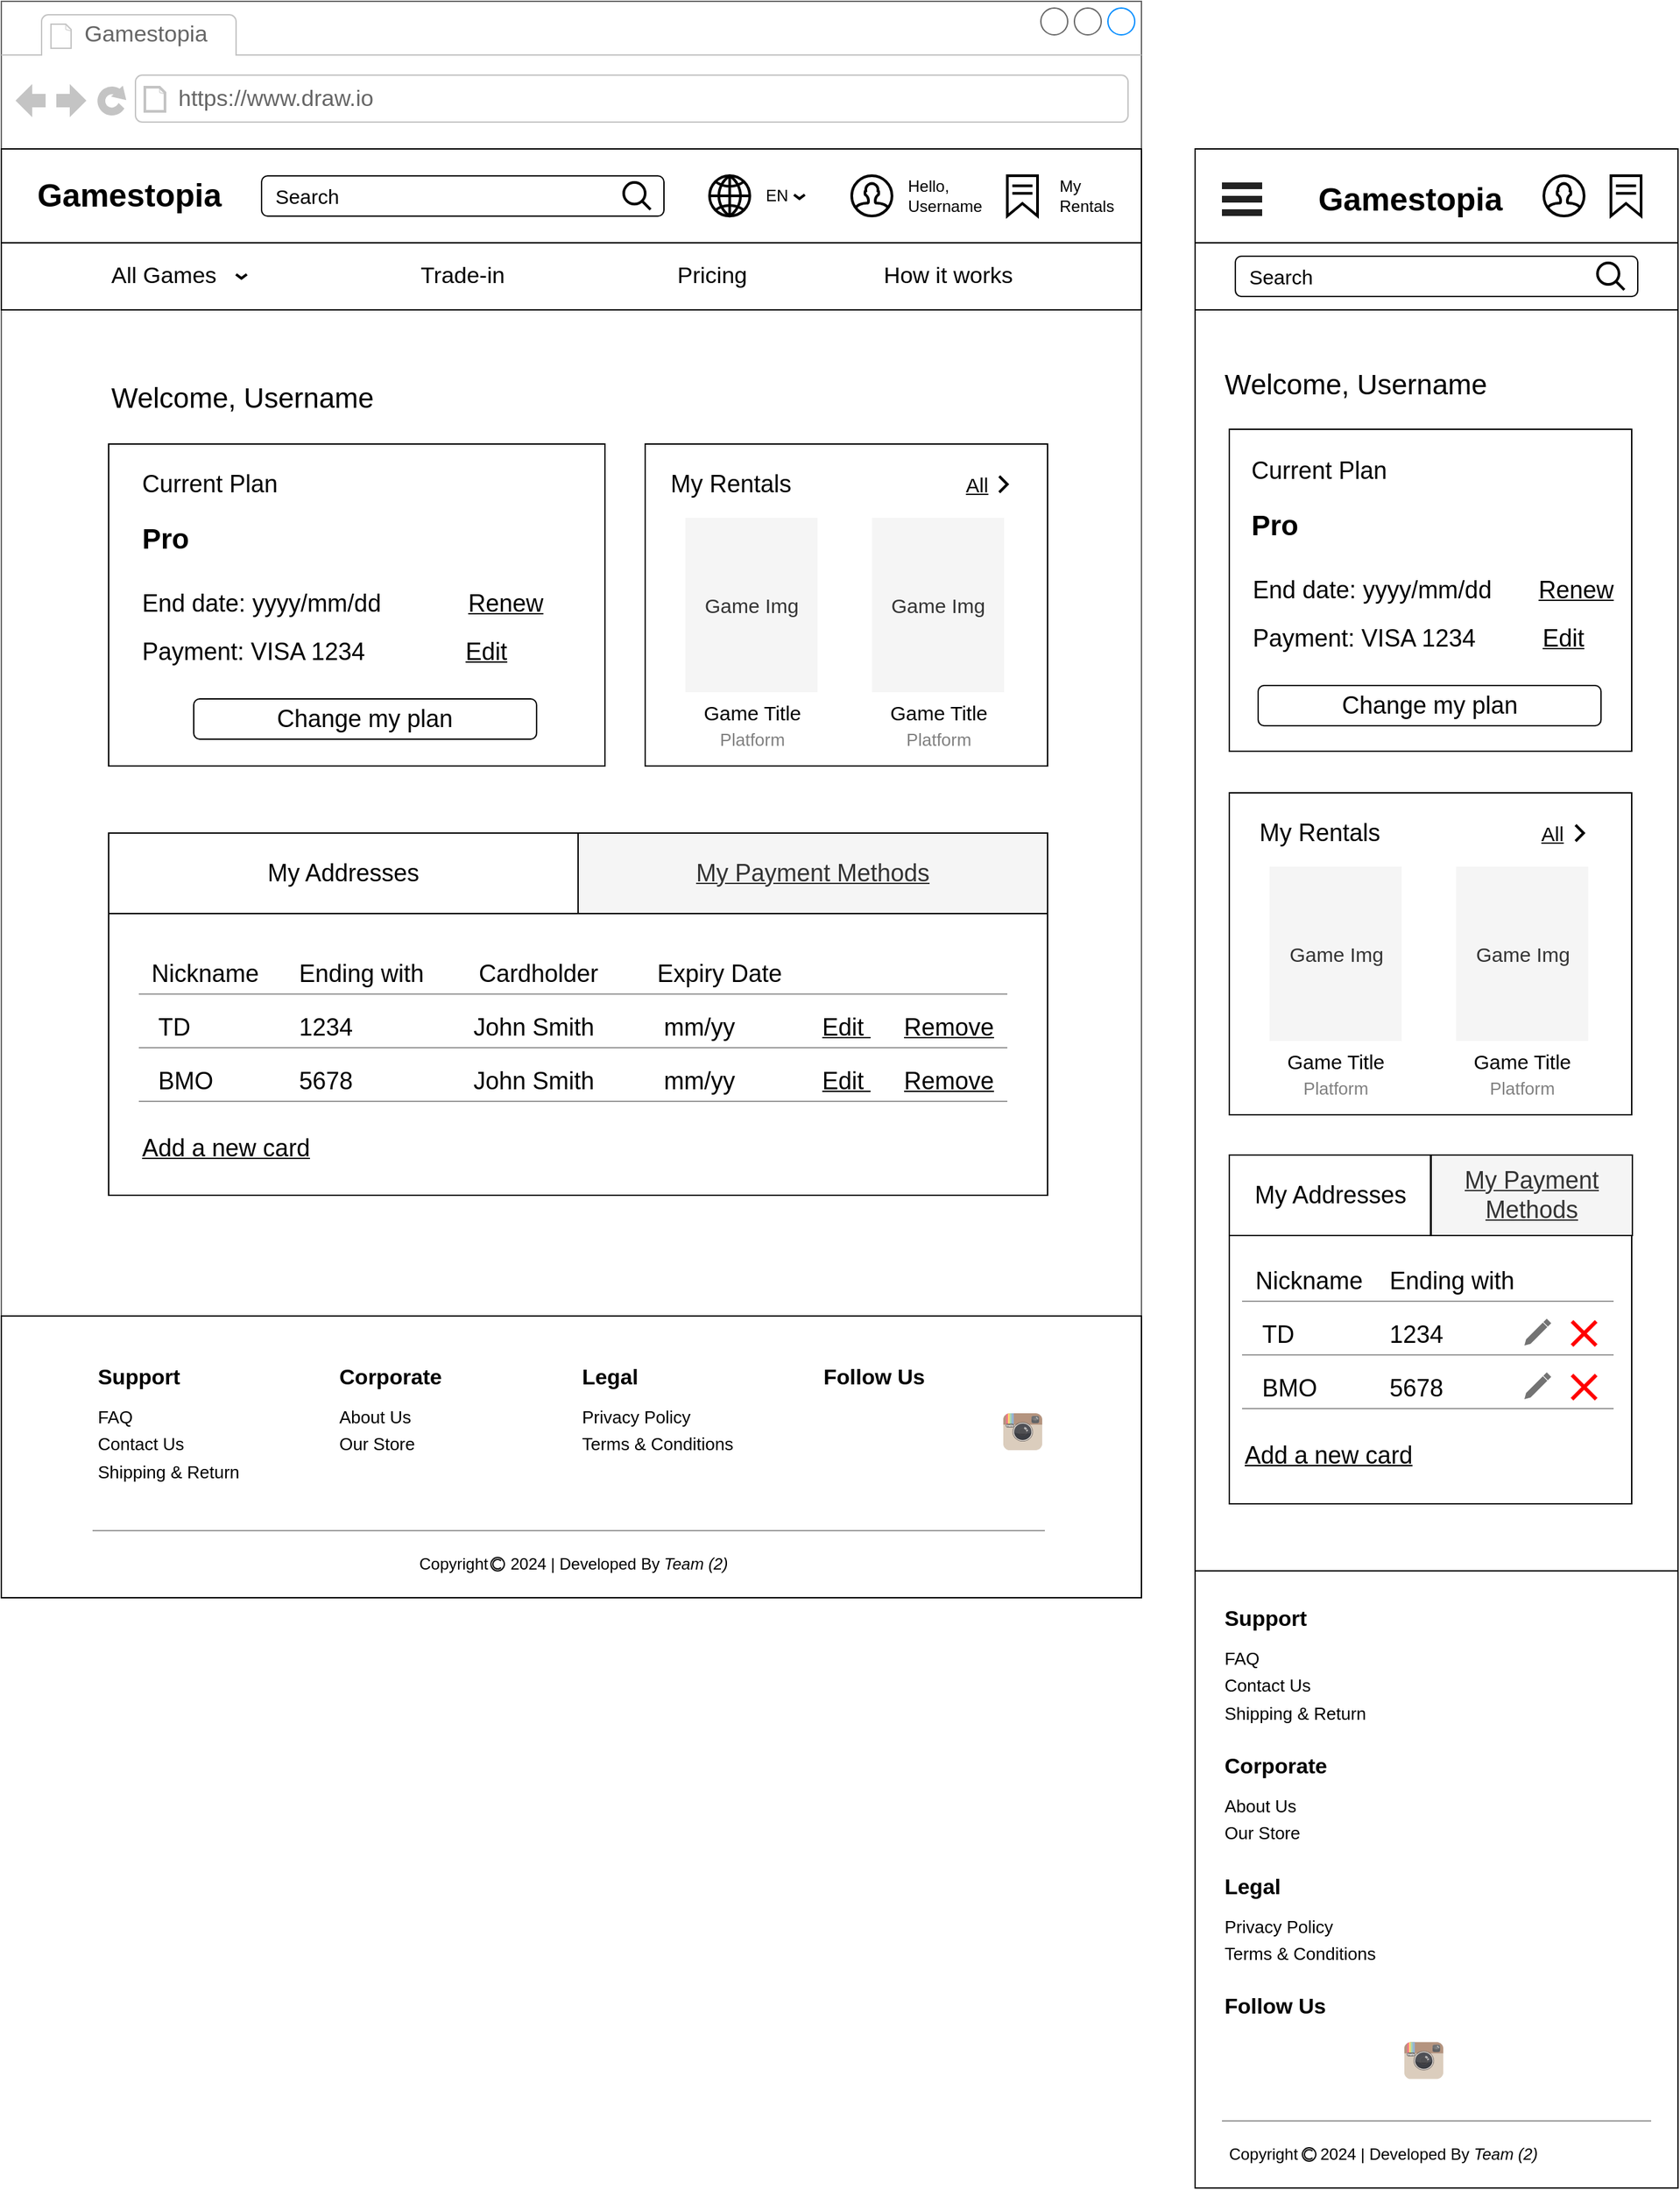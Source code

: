 <mxfile>
    <diagram id="GFclDaCIk4YAcfMqffFD" name="Page-1">
        <mxGraphModel dx="1698" dy="1182" grid="1" gridSize="10" guides="1" tooltips="1" connect="1" arrows="1" fold="1" page="1" pageScale="1" pageWidth="850" pageHeight="1100" math="0" shadow="0">
            <root>
                <mxCell id="0"/>
                <mxCell id="1" parent="0"/>
                <mxCell id="2" value="" style="strokeWidth=1;shadow=0;dashed=0;align=center;html=1;shape=mxgraph.mockup.containers.browserWindow;rSize=0;strokeColor=#666666;strokeColor2=#008cff;strokeColor3=#c4c4c4;mainText=,;recursiveResize=0;" parent="1" vertex="1">
                    <mxGeometry x="210" y="480" width="850" height="1190" as="geometry"/>
                </mxCell>
                <mxCell id="3" value="Gamestopia" style="strokeWidth=1;shadow=0;dashed=0;align=center;html=1;shape=mxgraph.mockup.containers.anchor;fontSize=17;fontColor=#666666;align=left;" parent="2" vertex="1">
                    <mxGeometry x="60" y="12" width="170" height="26" as="geometry"/>
                </mxCell>
                <mxCell id="4" value="https://www.draw.io" style="strokeWidth=1;shadow=0;dashed=0;align=center;html=1;shape=mxgraph.mockup.containers.anchor;rSize=0;fontSize=17;fontColor=#666666;align=left;" parent="2" vertex="1">
                    <mxGeometry x="130" y="60" width="250" height="26" as="geometry"/>
                </mxCell>
                <mxCell id="81" value="" style="group" parent="2" vertex="1" connectable="0">
                    <mxGeometry y="110" width="850" height="70" as="geometry"/>
                </mxCell>
                <mxCell id="14" value="" style="rounded=0;whiteSpace=wrap;html=1;strokeColor=#000000;fillColor=none;" parent="81" vertex="1">
                    <mxGeometry width="850" height="70" as="geometry"/>
                </mxCell>
                <mxCell id="12" value="Gamestopia" style="text;strokeColor=none;fillColor=none;html=1;fontSize=24;fontStyle=1;verticalAlign=middle;align=center;" parent="81" vertex="1">
                    <mxGeometry x="15" y="15" width="160" height="40" as="geometry"/>
                </mxCell>
                <mxCell id="59" value="" style="group" parent="81" vertex="1" connectable="0">
                    <mxGeometry x="634" y="20" width="90" height="30" as="geometry"/>
                </mxCell>
                <mxCell id="19" value="" style="html=1;verticalLabelPosition=bottom;align=center;labelBackgroundColor=#ffffff;verticalAlign=top;strokeWidth=2;strokeColor=#000000;shadow=0;dashed=0;shape=mxgraph.ios7.icons.user;fillColor=none;" parent="59" vertex="1">
                    <mxGeometry width="30" height="30" as="geometry"/>
                </mxCell>
                <mxCell id="20" value="Hello,&lt;br&gt;Username" style="text;html=1;strokeColor=none;fillColor=none;align=left;verticalAlign=middle;whiteSpace=wrap;rounded=0;" parent="59" vertex="1">
                    <mxGeometry x="40" width="50" height="30" as="geometry"/>
                </mxCell>
                <mxCell id="60" value="" style="group" parent="81" vertex="1" connectable="0">
                    <mxGeometry x="528" y="20" width="80" height="30" as="geometry"/>
                </mxCell>
                <mxCell id="46" value="" style="html=1;verticalLabelPosition=bottom;align=center;labelBackgroundColor=#ffffff;verticalAlign=top;strokeWidth=2;strokeColor=#000000;shadow=0;dashed=0;shape=mxgraph.ios7.icons.globe;fontSize=15;fontColor=#000000;fillColor=none;" parent="60" vertex="1">
                    <mxGeometry width="30" height="30" as="geometry"/>
                </mxCell>
                <mxCell id="52" value="EN&amp;nbsp;" style="text;html=1;strokeColor=none;fillColor=none;align=left;verticalAlign=middle;whiteSpace=wrap;rounded=0;container=0;" parent="60" vertex="1">
                    <mxGeometry x="40" width="40" height="30" as="geometry"/>
                </mxCell>
                <mxCell id="54" value="" style="html=1;verticalLabelPosition=bottom;labelBackgroundColor=#ffffff;verticalAlign=top;shadow=0;dashed=0;strokeWidth=2;shape=mxgraph.ios7.misc.down;strokeColor=default;fontSize=15;fontColor=#000000;fillColor=none;container=0;" parent="60" vertex="1">
                    <mxGeometry x="63" y="14.12" width="8" height="3" as="geometry"/>
                </mxCell>
                <mxCell id="79" value="" style="group" parent="81" vertex="1" connectable="0">
                    <mxGeometry x="194" y="20.12" width="300" height="30" as="geometry"/>
                </mxCell>
                <mxCell id="76" value="" style="html=1;verticalLabelPosition=bottom;align=center;labelBackgroundColor=#ffffff;verticalAlign=top;strokeWidth=2;strokeColor=#000000;shadow=0;dashed=0;shape=mxgraph.ios7.icons.looking_glass;fontSize=15;fontColor=#000000;fillColor=none;" parent="79" vertex="1">
                    <mxGeometry x="270" y="4.94" width="20" height="20.12" as="geometry"/>
                </mxCell>
                <mxCell id="77" value="&amp;nbsp; Search" style="rounded=1;whiteSpace=wrap;html=1;strokeColor=#000000;fontSize=15;fontColor=#000000;fillColor=none;align=left;" parent="79" vertex="1">
                    <mxGeometry width="300" height="30" as="geometry"/>
                </mxCell>
                <mxCell id="569" value="" style="group" parent="81" vertex="1" connectable="0">
                    <mxGeometry x="750" y="20" width="87" height="30" as="geometry"/>
                </mxCell>
                <mxCell id="17" value="My Rentals" style="text;html=1;strokeColor=none;fillColor=none;align=left;verticalAlign=middle;whiteSpace=wrap;rounded=0;" parent="569" vertex="1">
                    <mxGeometry x="37" width="50" height="30" as="geometry"/>
                </mxCell>
                <mxCell id="567" value="" style="html=1;verticalLabelPosition=bottom;align=center;labelBackgroundColor=#ffffff;verticalAlign=top;strokeWidth=2;strokeColor=#000000;shadow=0;dashed=0;shape=mxgraph.ios7.icons.bookmark;" parent="569" vertex="1">
                    <mxGeometry width="22.5" height="30" as="geometry"/>
                </mxCell>
                <mxCell id="555" value="" style="group" parent="2" vertex="1" connectable="0">
                    <mxGeometry y="180" width="850" height="50" as="geometry"/>
                </mxCell>
                <mxCell id="36" value="" style="rounded=0;whiteSpace=wrap;html=1;strokeColor=default;fontColor=#000000;fillColor=none;" parent="555" vertex="1">
                    <mxGeometry width="850" height="50" as="geometry"/>
                </mxCell>
                <mxCell id="169" value="Trade-in" style="text;html=1;strokeColor=none;fillColor=none;align=center;verticalAlign=middle;whiteSpace=wrap;rounded=0;fontSize=17;" parent="555" vertex="1">
                    <mxGeometry x="294" y="10" width="100" height="30" as="geometry"/>
                </mxCell>
                <mxCell id="355" value="" style="group" parent="555" vertex="1" connectable="0">
                    <mxGeometry x="80" y="10" width="115" height="30" as="geometry"/>
                </mxCell>
                <mxCell id="165" value="All Games" style="text;html=1;strokeColor=none;fillColor=none;align=left;verticalAlign=middle;whiteSpace=wrap;rounded=0;fontSize=17;" parent="355" vertex="1">
                    <mxGeometry width="115" height="30" as="geometry"/>
                </mxCell>
                <mxCell id="166" value="" style="html=1;verticalLabelPosition=bottom;labelBackgroundColor=#ffffff;verticalAlign=top;shadow=0;dashed=0;strokeWidth=2;shape=mxgraph.ios7.misc.down;strokeColor=default;fontSize=15;fontColor=#000000;fillColor=none;container=0;" parent="355" vertex="1">
                    <mxGeometry x="95" y="13.5" width="8" height="3" as="geometry"/>
                </mxCell>
                <mxCell id="389" value="Pricing" style="text;html=1;strokeColor=none;fillColor=none;align=center;verticalAlign=middle;whiteSpace=wrap;rounded=0;fontSize=17;" parent="555" vertex="1">
                    <mxGeometry x="480" y="10" width="100" height="30" as="geometry"/>
                </mxCell>
                <mxCell id="391" value="How it works" style="text;html=1;strokeColor=none;fillColor=none;align=center;verticalAlign=middle;whiteSpace=wrap;rounded=0;fontSize=17;" parent="555" vertex="1">
                    <mxGeometry x="648.75" y="10" width="114" height="30" as="geometry"/>
                </mxCell>
                <mxCell id="572" value="Welcome, Username" style="text;html=1;strokeColor=none;fillColor=none;align=left;verticalAlign=middle;whiteSpace=wrap;rounded=0;fontSize=21;" vertex="1" parent="2">
                    <mxGeometry x="80" y="280" width="230" height="30" as="geometry"/>
                </mxCell>
                <mxCell id="602" value="" style="rounded=0;whiteSpace=wrap;html=1;fontSize=18;fillColor=none;" vertex="1" parent="2">
                    <mxGeometry x="480" y="330" width="300" height="240" as="geometry"/>
                </mxCell>
                <mxCell id="601" value="" style="rounded=0;whiteSpace=wrap;html=1;fontSize=18;fillColor=none;" vertex="1" parent="2">
                    <mxGeometry x="80" y="330" width="370" height="240" as="geometry"/>
                </mxCell>
                <mxCell id="574" value="Current Plan" style="text;html=1;strokeColor=none;fillColor=none;align=left;verticalAlign=middle;whiteSpace=wrap;rounded=0;fontSize=18;" vertex="1" parent="2">
                    <mxGeometry x="102.5" y="345" width="220" height="30" as="geometry"/>
                </mxCell>
                <mxCell id="575" value="&lt;b&gt;Pro&lt;/b&gt;" style="text;html=1;strokeColor=none;fillColor=none;align=left;verticalAlign=middle;whiteSpace=wrap;rounded=0;fontSize=21;" vertex="1" parent="2">
                    <mxGeometry x="102.5" y="385" width="60" height="30" as="geometry"/>
                </mxCell>
                <mxCell id="576" value="End date: yyyy/mm/dd&amp;nbsp; &amp;nbsp; &amp;nbsp; &amp;nbsp; &amp;nbsp; &amp;nbsp; &amp;nbsp;&lt;u&gt;Renew&lt;/u&gt;" style="text;html=1;strokeColor=none;fillColor=none;align=left;verticalAlign=middle;whiteSpace=wrap;rounded=0;fontSize=18;" vertex="1" parent="2">
                    <mxGeometry x="102.5" y="434" width="337.5" height="30" as="geometry"/>
                </mxCell>
                <mxCell id="577" value="Change my plan" style="rounded=1;whiteSpace=wrap;html=1;fontSize=18;" vertex="1" parent="2">
                    <mxGeometry x="143.43" y="520" width="255.63" height="30" as="geometry"/>
                </mxCell>
                <mxCell id="613" value="Payment: VISA 1234&amp;nbsp; &amp;nbsp; &amp;nbsp; &amp;nbsp; &amp;nbsp; &amp;nbsp; &amp;nbsp; &amp;nbsp;&lt;u&gt;Edit&lt;/u&gt;" style="text;html=1;strokeColor=none;fillColor=none;align=left;verticalAlign=middle;whiteSpace=wrap;rounded=0;fontSize=18;" vertex="1" parent="2">
                    <mxGeometry x="102.5" y="470" width="337.5" height="30" as="geometry"/>
                </mxCell>
                <mxCell id="580" value="My Rentals" style="text;html=1;strokeColor=none;fillColor=none;align=left;verticalAlign=middle;whiteSpace=wrap;rounded=0;fontSize=18;" vertex="1" parent="2">
                    <mxGeometry x="496.75" y="345" width="143.25" height="30" as="geometry"/>
                </mxCell>
                <mxCell id="625" value="My Addresses" style="rounded=0;whiteSpace=wrap;html=1;fontSize=18;fillColor=none;" vertex="1" parent="2">
                    <mxGeometry x="80" y="620" width="350" height="60" as="geometry"/>
                </mxCell>
                <mxCell id="626" value="My Payment Methods" style="rounded=0;whiteSpace=wrap;html=1;fontSize=18;fillColor=#f5f5f5;fontColor=#333333;strokeColor=#000000;fontStyle=4" vertex="1" parent="2">
                    <mxGeometry x="430" y="620" width="350" height="60" as="geometry"/>
                </mxCell>
                <mxCell id="627" value="" style="rounded=0;whiteSpace=wrap;html=1;fontSize=18;fillColor=none;" vertex="1" parent="2">
                    <mxGeometry x="80" y="680" width="700" height="210" as="geometry"/>
                </mxCell>
                <mxCell id="628" value="Cardholder" style="text;html=1;strokeColor=none;fillColor=none;align=left;verticalAlign=middle;whiteSpace=wrap;rounded=0;fontSize=18;" vertex="1" parent="2">
                    <mxGeometry x="353.75" y="710" width="100" height="30" as="geometry"/>
                </mxCell>
                <mxCell id="631" value="Expiry Date" style="text;html=1;strokeColor=none;fillColor=none;align=left;verticalAlign=middle;whiteSpace=wrap;rounded=0;fontSize=18;" vertex="1" parent="2">
                    <mxGeometry x="486.75" y="710" width="135" height="30" as="geometry"/>
                </mxCell>
                <mxCell id="630" value="Ending with" style="text;html=1;strokeColor=none;fillColor=none;align=left;verticalAlign=middle;whiteSpace=wrap;rounded=0;fontSize=18;" vertex="1" parent="2">
                    <mxGeometry x="220" y="710" width="117" height="30" as="geometry"/>
                </mxCell>
                <mxCell id="633" value="" style="verticalLabelPosition=bottom;shadow=0;dashed=0;align=center;html=1;verticalAlign=top;strokeWidth=1;shape=mxgraph.mockup.markup.line;strokeColor=#999999;fontSize=18;fillColor=none;" vertex="1" parent="2">
                    <mxGeometry x="102.5" y="730" width="647.5" height="20" as="geometry"/>
                </mxCell>
                <mxCell id="637" value="TD" style="text;html=1;strokeColor=none;fillColor=none;align=left;verticalAlign=middle;whiteSpace=wrap;rounded=0;fontSize=18;" vertex="1" parent="2">
                    <mxGeometry x="115" y="750" width="60" height="30" as="geometry"/>
                </mxCell>
                <mxCell id="638" value="1234" style="text;html=1;strokeColor=none;fillColor=none;align=left;verticalAlign=middle;whiteSpace=wrap;rounded=0;fontSize=18;" vertex="1" parent="2">
                    <mxGeometry x="220" y="750" width="60" height="30" as="geometry"/>
                </mxCell>
                <mxCell id="639" value="John Smith" style="text;html=1;strokeColor=none;fillColor=none;align=left;verticalAlign=middle;whiteSpace=wrap;rounded=0;fontSize=18;" vertex="1" parent="2">
                    <mxGeometry x="350" y="750" width="103.75" height="30" as="geometry"/>
                </mxCell>
                <mxCell id="641" value="&lt;u&gt;Edit&amp;nbsp;&lt;/u&gt; &amp;nbsp; &amp;nbsp; &lt;u&gt;Remove&lt;/u&gt;" style="text;html=1;strokeColor=none;fillColor=none;align=left;verticalAlign=middle;whiteSpace=wrap;rounded=0;fontSize=18;" vertex="1" parent="2">
                    <mxGeometry x="610" y="750" width="150" height="30" as="geometry"/>
                </mxCell>
                <mxCell id="648" value="Add a new card" style="text;html=1;strokeColor=none;fillColor=none;align=left;verticalAlign=middle;whiteSpace=wrap;rounded=0;fontSize=18;fontStyle=4" vertex="1" parent="2">
                    <mxGeometry x="102.5" y="840" width="137.5" height="30" as="geometry"/>
                </mxCell>
                <mxCell id="550" value="" style="group" parent="2" vertex="1" connectable="0">
                    <mxGeometry y="980" width="850" height="210" as="geometry"/>
                </mxCell>
                <mxCell id="160" value="" style="rounded=0;whiteSpace=wrap;html=1;" parent="550" vertex="1">
                    <mxGeometry width="850" height="210" as="geometry"/>
                </mxCell>
                <mxCell id="153" value="&lt;b&gt;&lt;font style=&quot;font-size: 16px;&quot;&gt;Follow Us&lt;/font&gt;&lt;/b&gt;" style="text;html=1;align=left;verticalAlign=middle;whiteSpace=wrap;rounded=0;" parent="550" vertex="1">
                    <mxGeometry x="611" y="30" width="120" height="30" as="geometry"/>
                </mxCell>
                <mxCell id="154" value="" style="shape=image;html=1;verticalAlign=top;verticalLabelPosition=bottom;labelBackgroundColor=#ffffff;imageAspect=0;aspect=fixed;image=https://cdn2.iconfinder.com/data/icons/social-media-2285/512/1_Facebook_colored_svg_copy-128.png;fillColor=none;strokeColor=none;" parent="550" vertex="1">
                    <mxGeometry x="614" y="72.5" width="27.5" height="27.5" as="geometry"/>
                </mxCell>
                <mxCell id="155" value="" style="shape=image;html=1;verticalAlign=top;verticalLabelPosition=bottom;labelBackgroundColor=#ffffff;imageAspect=0;aspect=fixed;image=https://cdn3.iconfinder.com/data/icons/2018-social-media-logotypes/1000/2018_social_media_popular_app_logo_twitter-128.png;fillColor=none;strokeColor=none;" parent="550" vertex="1">
                    <mxGeometry x="659" y="72.5" width="27.5" height="27.5" as="geometry"/>
                </mxCell>
                <mxCell id="156" value="" style="shape=image;html=1;verticalAlign=top;verticalLabelPosition=bottom;labelBackgroundColor=#ffffff;imageAspect=0;aspect=fixed;image=https://cdn4.iconfinder.com/data/icons/social-media-flat-7/64/Social-media_Youtube-128.png;fillColor=none;strokeColor=none;" parent="550" vertex="1">
                    <mxGeometry x="702" y="71.25" width="30" height="30" as="geometry"/>
                </mxCell>
                <mxCell id="158" value="" style="dashed=0;outlineConnect=0;html=1;align=center;labelPosition=center;verticalLabelPosition=bottom;verticalAlign=top;shape=mxgraph.weblogos.instagram;fillColor=none;strokeColor=none;" parent="550" vertex="1">
                    <mxGeometry x="747" y="72.5" width="29" height="27.5" as="geometry"/>
                </mxCell>
                <mxCell id="399" value="" style="verticalLabelPosition=bottom;shadow=0;dashed=0;align=center;html=1;verticalAlign=top;strokeWidth=1;shape=mxgraph.mockup.markup.line;strokeColor=#999999;fontSize=16;fontColor=#000000;fillColor=#808080;" parent="550" vertex="1">
                    <mxGeometry x="68" y="150" width="710" height="20" as="geometry"/>
                </mxCell>
                <mxCell id="400" value="&lt;b&gt;&lt;font style=&quot;font-size: 16px;&quot;&gt;Support&lt;/font&gt;&lt;/b&gt;" style="text;html=1;align=left;verticalAlign=middle;whiteSpace=wrap;rounded=0;" parent="550" vertex="1">
                    <mxGeometry x="70" y="30" width="120" height="30" as="geometry"/>
                </mxCell>
                <mxCell id="401" value="&lt;span style=&quot;font-size: 16px;&quot;&gt;&lt;b&gt;Corporate&lt;/b&gt;&lt;/span&gt;" style="text;html=1;align=left;verticalAlign=middle;whiteSpace=wrap;rounded=0;" parent="550" vertex="1">
                    <mxGeometry x="250" y="30" width="120" height="30" as="geometry"/>
                </mxCell>
                <mxCell id="402" value="&lt;b&gt;&lt;font style=&quot;font-size: 16px;&quot;&gt;Legal&lt;/font&gt;&lt;/b&gt;" style="text;html=1;align=left;verticalAlign=middle;whiteSpace=wrap;rounded=0;" parent="550" vertex="1">
                    <mxGeometry x="431" y="30" width="120" height="30" as="geometry"/>
                </mxCell>
                <mxCell id="406" value="Privacy Policy" style="text;html=1;strokeColor=none;fillColor=none;align=left;verticalAlign=middle;whiteSpace=wrap;rounded=0;fontSize=13;fontColor=#000000;" parent="550" vertex="1">
                    <mxGeometry x="431" y="60" width="150" height="30" as="geometry"/>
                </mxCell>
                <mxCell id="407" value="Terms &amp;amp; Conditions" style="text;html=1;strokeColor=none;fillColor=none;align=left;verticalAlign=middle;whiteSpace=wrap;rounded=0;fontSize=13;fontColor=#000000;" parent="550" vertex="1">
                    <mxGeometry x="431" y="80" width="150" height="30" as="geometry"/>
                </mxCell>
                <mxCell id="408" value="About Us" style="text;html=1;strokeColor=none;fillColor=none;align=left;verticalAlign=middle;whiteSpace=wrap;rounded=0;fontSize=13;fontColor=#000000;" parent="550" vertex="1">
                    <mxGeometry x="250" y="60" width="150" height="30" as="geometry"/>
                </mxCell>
                <mxCell id="409" value="Our Store" style="text;html=1;strokeColor=none;fillColor=none;align=left;verticalAlign=middle;whiteSpace=wrap;rounded=0;fontSize=13;fontColor=#000000;" parent="550" vertex="1">
                    <mxGeometry x="250" y="80" width="150" height="30" as="geometry"/>
                </mxCell>
                <mxCell id="410" value="Contact Us" style="text;html=1;strokeColor=none;fillColor=none;align=left;verticalAlign=middle;whiteSpace=wrap;rounded=0;fontSize=13;fontColor=#000000;" parent="550" vertex="1">
                    <mxGeometry x="70" y="80" width="150" height="30" as="geometry"/>
                </mxCell>
                <mxCell id="411" value="FAQ" style="text;html=1;strokeColor=none;fillColor=none;align=left;verticalAlign=middle;whiteSpace=wrap;rounded=0;fontSize=13;fontColor=#000000;" parent="550" vertex="1">
                    <mxGeometry x="70" y="60" width="150" height="30" as="geometry"/>
                </mxCell>
                <mxCell id="412" value="Shipping &amp;amp; Return" style="text;html=1;strokeColor=none;fillColor=none;align=left;verticalAlign=middle;whiteSpace=wrap;rounded=0;fontSize=13;fontColor=#000000;" parent="550" vertex="1">
                    <mxGeometry x="70" y="101.25" width="150" height="30" as="geometry"/>
                </mxCell>
                <mxCell id="161" value="" style="group" parent="550" vertex="1" connectable="0">
                    <mxGeometry x="260" y="170" width="330" height="30" as="geometry"/>
                </mxCell>
                <mxCell id="145" value="&amp;nbsp;Copyright&amp;nbsp; &amp;nbsp; &amp;nbsp;2024 | Developed By &lt;i&gt;Team (2)&lt;/i&gt;" style="text;html=1;align=center;verticalAlign=middle;whiteSpace=wrap;rounded=0;" parent="161" vertex="1">
                    <mxGeometry width="330" height="30" as="geometry"/>
                </mxCell>
                <mxCell id="144" value="" style="strokeColor=#0f0f0f;verticalLabelPosition=bottom;shadow=0;dashed=0;verticalAlign=top;strokeWidth=1;html=1;shape=mxgraph.mockup.misc.copyrightIcon;perimeterSpacing=0;" parent="161" vertex="1">
                    <mxGeometry x="105" y="10" width="10" height="10" as="geometry"/>
                </mxCell>
                <mxCell id="667" value="" style="group" vertex="1" connectable="0" parent="2">
                    <mxGeometry x="510.0" y="385" width="98.5" height="180" as="geometry"/>
                </mxCell>
                <mxCell id="605" value="Game Img" style="rounded=0;whiteSpace=wrap;html=1;strokeColor=none;fontSize=15;fontColor=#333333;fillColor=#f5f5f5;container=0;" vertex="1" parent="667">
                    <mxGeometry width="98.5" height="130" as="geometry"/>
                </mxCell>
                <mxCell id="606" value="Game Title" style="text;html=1;strokeColor=none;fillColor=none;align=center;verticalAlign=middle;whiteSpace=wrap;rounded=0;fontSize=15;fontColor=#000000;container=0;" vertex="1" parent="667">
                    <mxGeometry x="3.5" y="130" width="91.5" height="30" as="geometry"/>
                </mxCell>
                <mxCell id="607" value="Platform" style="text;html=1;strokeColor=none;fillColor=none;align=center;verticalAlign=middle;whiteSpace=wrap;rounded=0;fontSize=13;fontColor=#808080;container=0;" vertex="1" parent="667">
                    <mxGeometry x="3.5" y="150" width="91.5" height="30" as="geometry"/>
                </mxCell>
                <mxCell id="668" value="" style="group" vertex="1" connectable="0" parent="2">
                    <mxGeometry x="649.12" y="385" width="98.5" height="180" as="geometry"/>
                </mxCell>
                <mxCell id="609" value="Game Img" style="rounded=0;whiteSpace=wrap;html=1;strokeColor=none;fontSize=15;fontColor=#333333;fillColor=#f5f5f5;container=0;" vertex="1" parent="668">
                    <mxGeometry width="98.5" height="130" as="geometry"/>
                </mxCell>
                <mxCell id="610" value="Game Title" style="text;html=1;strokeColor=none;fillColor=none;align=center;verticalAlign=middle;whiteSpace=wrap;rounded=0;fontSize=15;fontColor=#000000;container=0;" vertex="1" parent="668">
                    <mxGeometry x="3.5" y="130" width="91.5" height="30" as="geometry"/>
                </mxCell>
                <mxCell id="611" value="Platform" style="text;html=1;strokeColor=none;fillColor=none;align=center;verticalAlign=middle;whiteSpace=wrap;rounded=0;fontSize=13;fontColor=#808080;container=0;" vertex="1" parent="668">
                    <mxGeometry x="3.5" y="150" width="91.5" height="30" as="geometry"/>
                </mxCell>
                <mxCell id="669" value="" style="group" vertex="1" connectable="0" parent="2">
                    <mxGeometry x="703.5" y="345" width="46.5" height="30" as="geometry"/>
                </mxCell>
                <mxCell id="603" value="" style="html=1;verticalLabelPosition=bottom;labelBackgroundColor=#ffffff;verticalAlign=top;shadow=0;dashed=0;strokeWidth=2;shape=mxgraph.ios7.misc.right;strokeColor=#000000;fontSize=15;fontColor=#000000;fillColor=none;container=0;" vertex="1" parent="669">
                    <mxGeometry x="40.5" y="9" width="6" height="12" as="geometry"/>
                </mxCell>
                <mxCell id="616" value="All" style="text;html=1;strokeColor=none;fillColor=none;align=center;verticalAlign=middle;whiteSpace=wrap;rounded=0;fontSize=15;fontColor=#000000;container=0;fontStyle=4" vertex="1" parent="669">
                    <mxGeometry width="46.5" height="30" as="geometry"/>
                </mxCell>
                <mxCell id="415" value="" style="rounded=0;whiteSpace=wrap;html=1;fontSize=13;" parent="1" vertex="1">
                    <mxGeometry x="1100" y="590" width="360" height="1520" as="geometry"/>
                </mxCell>
                <mxCell id="428" value="" style="group" parent="1" vertex="1" connectable="0">
                    <mxGeometry x="1130" y="670" width="330" height="50" as="geometry"/>
                </mxCell>
                <mxCell id="429" value="" style="html=1;verticalLabelPosition=bottom;align=center;labelBackgroundColor=#ffffff;verticalAlign=top;strokeWidth=2;strokeColor=#000000;shadow=0;dashed=0;shape=mxgraph.ios7.icons.looking_glass;fontSize=15;fontColor=#000000;fillColor=none;" parent="428" vertex="1">
                    <mxGeometry x="270" y="4.94" width="20" height="20.12" as="geometry"/>
                </mxCell>
                <mxCell id="430" value="&amp;nbsp; Search" style="rounded=1;whiteSpace=wrap;html=1;strokeColor=#000000;fontSize=15;fontColor=#000000;fillColor=none;align=left;" parent="428" vertex="1">
                    <mxGeometry width="300" height="30" as="geometry"/>
                </mxCell>
                <mxCell id="431" value="" style="rounded=0;whiteSpace=wrap;html=1;strokeColor=default;fontSize=13;fontColor=#000000;fillColor=none;" parent="428" vertex="1">
                    <mxGeometry x="-30" y="-10" width="360" height="50" as="geometry"/>
                </mxCell>
                <mxCell id="551" value="" style="group" parent="1" vertex="1" connectable="0">
                    <mxGeometry x="1100" y="1650" width="360" height="460" as="geometry"/>
                </mxCell>
                <mxCell id="529" value="" style="rounded=0;whiteSpace=wrap;html=1;" parent="551" vertex="1">
                    <mxGeometry width="360" height="460" as="geometry"/>
                </mxCell>
                <mxCell id="530" value="&lt;b&gt;&lt;font style=&quot;font-size: 16px;&quot;&gt;Follow Us&lt;/font&gt;&lt;/b&gt;" style="text;html=1;align=left;verticalAlign=middle;whiteSpace=wrap;rounded=0;" parent="551" vertex="1">
                    <mxGeometry x="20" y="308.75" width="120" height="30" as="geometry"/>
                </mxCell>
                <mxCell id="531" value="" style="shape=image;html=1;verticalAlign=top;verticalLabelPosition=bottom;labelBackgroundColor=#ffffff;imageAspect=0;aspect=fixed;image=https://cdn2.iconfinder.com/data/icons/social-media-2285/512/1_Facebook_colored_svg_copy-128.png;fillColor=none;strokeColor=none;" parent="551" vertex="1">
                    <mxGeometry x="23" y="351.25" width="27.5" height="27.5" as="geometry"/>
                </mxCell>
                <mxCell id="532" value="" style="shape=image;html=1;verticalAlign=top;verticalLabelPosition=bottom;labelBackgroundColor=#ffffff;imageAspect=0;aspect=fixed;image=https://cdn3.iconfinder.com/data/icons/2018-social-media-logotypes/1000/2018_social_media_popular_app_logo_twitter-128.png;fillColor=none;strokeColor=none;" parent="551" vertex="1">
                    <mxGeometry x="68" y="351.25" width="27.5" height="27.5" as="geometry"/>
                </mxCell>
                <mxCell id="533" value="" style="shape=image;html=1;verticalAlign=top;verticalLabelPosition=bottom;labelBackgroundColor=#ffffff;imageAspect=0;aspect=fixed;image=https://cdn4.iconfinder.com/data/icons/social-media-flat-7/64/Social-media_Youtube-128.png;fillColor=none;strokeColor=none;" parent="551" vertex="1">
                    <mxGeometry x="111" y="350" width="30" height="30" as="geometry"/>
                </mxCell>
                <mxCell id="534" value="" style="dashed=0;outlineConnect=0;html=1;align=center;labelPosition=center;verticalLabelPosition=bottom;verticalAlign=top;shape=mxgraph.weblogos.instagram;fillColor=none;strokeColor=none;" parent="551" vertex="1">
                    <mxGeometry x="156" y="351.25" width="29" height="27.5" as="geometry"/>
                </mxCell>
                <mxCell id="536" value="&lt;b&gt;&lt;font style=&quot;font-size: 16px;&quot;&gt;Support&lt;/font&gt;&lt;/b&gt;" style="text;html=1;align=left;verticalAlign=middle;whiteSpace=wrap;rounded=0;" parent="551" vertex="1">
                    <mxGeometry x="20" y="20" width="120" height="30" as="geometry"/>
                </mxCell>
                <mxCell id="537" value="&lt;span style=&quot;font-size: 16px;&quot;&gt;&lt;b&gt;Corporate&lt;/b&gt;&lt;/span&gt;" style="text;html=1;align=left;verticalAlign=middle;whiteSpace=wrap;rounded=0;" parent="551" vertex="1">
                    <mxGeometry x="20" y="130" width="120" height="30" as="geometry"/>
                </mxCell>
                <mxCell id="538" value="&lt;b&gt;&lt;font style=&quot;font-size: 16px;&quot;&gt;Legal&lt;/font&gt;&lt;/b&gt;" style="text;html=1;align=left;verticalAlign=middle;whiteSpace=wrap;rounded=0;" parent="551" vertex="1">
                    <mxGeometry x="20" y="220" width="120" height="30" as="geometry"/>
                </mxCell>
                <mxCell id="539" value="Privacy Policy" style="text;html=1;strokeColor=none;fillColor=none;align=left;verticalAlign=middle;whiteSpace=wrap;rounded=0;fontSize=13;fontColor=#000000;" parent="551" vertex="1">
                    <mxGeometry x="20" y="250" width="150" height="30" as="geometry"/>
                </mxCell>
                <mxCell id="540" value="Terms &amp;amp; Conditions" style="text;html=1;strokeColor=none;fillColor=none;align=left;verticalAlign=middle;whiteSpace=wrap;rounded=0;fontSize=13;fontColor=#000000;" parent="551" vertex="1">
                    <mxGeometry x="20" y="270" width="150" height="30" as="geometry"/>
                </mxCell>
                <mxCell id="541" value="About Us" style="text;html=1;strokeColor=none;fillColor=none;align=left;verticalAlign=middle;whiteSpace=wrap;rounded=0;fontSize=13;fontColor=#000000;" parent="551" vertex="1">
                    <mxGeometry x="20" y="160" width="150" height="30" as="geometry"/>
                </mxCell>
                <mxCell id="542" value="Our Store" style="text;html=1;strokeColor=none;fillColor=none;align=left;verticalAlign=middle;whiteSpace=wrap;rounded=0;fontSize=13;fontColor=#000000;" parent="551" vertex="1">
                    <mxGeometry x="20" y="180" width="150" height="30" as="geometry"/>
                </mxCell>
                <mxCell id="543" value="Contact Us" style="text;html=1;strokeColor=none;fillColor=none;align=left;verticalAlign=middle;whiteSpace=wrap;rounded=0;fontSize=13;fontColor=#000000;" parent="551" vertex="1">
                    <mxGeometry x="20" y="70" width="150" height="30" as="geometry"/>
                </mxCell>
                <mxCell id="544" value="FAQ" style="text;html=1;strokeColor=none;fillColor=none;align=left;verticalAlign=middle;whiteSpace=wrap;rounded=0;fontSize=13;fontColor=#000000;" parent="551" vertex="1">
                    <mxGeometry x="20" y="50" width="150" height="30" as="geometry"/>
                </mxCell>
                <mxCell id="545" value="Shipping &amp;amp; Return" style="text;html=1;strokeColor=none;fillColor=none;align=left;verticalAlign=middle;whiteSpace=wrap;rounded=0;fontSize=13;fontColor=#000000;" parent="551" vertex="1">
                    <mxGeometry x="20" y="91.25" width="150" height="30" as="geometry"/>
                </mxCell>
                <mxCell id="546" value="" style="group;align=left;" parent="551" vertex="1" connectable="0">
                    <mxGeometry x="20" y="420" width="330" height="30" as="geometry"/>
                </mxCell>
                <mxCell id="547" value="&amp;nbsp;Copyright&amp;nbsp; &amp;nbsp; &amp;nbsp;2024 | Developed By &lt;i&gt;Team (2)&lt;/i&gt;" style="text;html=1;align=left;verticalAlign=middle;whiteSpace=wrap;rounded=0;" parent="546" vertex="1">
                    <mxGeometry width="330" height="30" as="geometry"/>
                </mxCell>
                <mxCell id="548" value="" style="strokeColor=#0f0f0f;verticalLabelPosition=bottom;shadow=0;dashed=0;verticalAlign=top;strokeWidth=1;html=1;shape=mxgraph.mockup.misc.copyrightIcon;perimeterSpacing=0;align=left;" parent="546" vertex="1">
                    <mxGeometry x="60" y="10" width="10" height="10" as="geometry"/>
                </mxCell>
                <mxCell id="535" value="" style="verticalLabelPosition=bottom;shadow=0;dashed=0;align=center;html=1;verticalAlign=top;strokeWidth=1;shape=mxgraph.mockup.markup.line;strokeColor=#999999;fontSize=16;fontColor=#000000;fillColor=#808080;" parent="546" vertex="1">
                    <mxGeometry y="-20" width="320" height="20" as="geometry"/>
                </mxCell>
                <mxCell id="570" value="" style="group" parent="1" vertex="1" connectable="0">
                    <mxGeometry x="1100" y="590" width="360" height="70" as="geometry"/>
                </mxCell>
                <mxCell id="416" value="" style="rounded=0;whiteSpace=wrap;html=1;strokeColor=default;fontSize=13;fontColor=#000000;fillColor=none;" parent="570" vertex="1">
                    <mxGeometry width="360" height="70" as="geometry"/>
                </mxCell>
                <mxCell id="417" value="Gamestopia" style="text;strokeColor=none;fillColor=none;html=1;fontSize=24;fontStyle=1;verticalAlign=middle;align=center;" parent="570" vertex="1">
                    <mxGeometry x="80" y="17.5" width="160" height="40" as="geometry"/>
                </mxCell>
                <mxCell id="419" value="" style="html=1;verticalLabelPosition=bottom;align=center;labelBackgroundColor=#ffffff;verticalAlign=top;strokeWidth=2;strokeColor=#000000;shadow=0;dashed=0;shape=mxgraph.ios7.icons.user;fillColor=none;" parent="570" vertex="1">
                    <mxGeometry x="260" y="20" width="30" height="30" as="geometry"/>
                </mxCell>
                <mxCell id="427" value="" style="html=1;verticalLabelPosition=bottom;labelBackgroundColor=#ffffff;verticalAlign=top;shadow=0;dashed=0;strokeWidth=2;shape=mxgraph.ios7.misc.options;fillColor=#222222;sketch=0;strokeColor=default;fontSize=13;fontColor=#000000;" parent="570" vertex="1">
                    <mxGeometry x="20" y="25" width="30" height="25" as="geometry"/>
                </mxCell>
                <mxCell id="568" value="" style="html=1;verticalLabelPosition=bottom;align=center;labelBackgroundColor=#ffffff;verticalAlign=top;strokeWidth=2;strokeColor=#000000;shadow=0;dashed=0;shape=mxgraph.ios7.icons.bookmark;" parent="570" vertex="1">
                    <mxGeometry x="310" y="20" width="22.5" height="30" as="geometry"/>
                </mxCell>
                <mxCell id="632" value="Nickname" style="text;html=1;strokeColor=none;fillColor=none;align=left;verticalAlign=middle;whiteSpace=wrap;rounded=0;fontSize=18;" vertex="1" parent="1">
                    <mxGeometry x="320" y="1190" width="100" height="30" as="geometry"/>
                </mxCell>
                <mxCell id="634" value="" style="verticalLabelPosition=bottom;shadow=0;dashed=0;align=center;html=1;verticalAlign=top;strokeWidth=1;shape=mxgraph.mockup.markup.line;strokeColor=#999999;fontSize=18;fillColor=none;" vertex="1" parent="1">
                    <mxGeometry x="312.5" y="1250" width="647.5" height="20" as="geometry"/>
                </mxCell>
                <mxCell id="640" value="mm/yy" style="text;html=1;strokeColor=none;fillColor=none;align=left;verticalAlign=middle;whiteSpace=wrap;rounded=0;fontSize=18;" vertex="1" parent="1">
                    <mxGeometry x="701.75" y="1230" width="60" height="30" as="geometry"/>
                </mxCell>
                <mxCell id="642" value="BMO" style="text;html=1;strokeColor=none;fillColor=none;align=left;verticalAlign=middle;whiteSpace=wrap;rounded=0;fontSize=18;" vertex="1" parent="1">
                    <mxGeometry x="325" y="1270" width="60" height="30" as="geometry"/>
                </mxCell>
                <mxCell id="643" value="5678" style="text;html=1;strokeColor=none;fillColor=none;align=left;verticalAlign=middle;whiteSpace=wrap;rounded=0;fontSize=18;" vertex="1" parent="1">
                    <mxGeometry x="430" y="1270" width="60" height="30" as="geometry"/>
                </mxCell>
                <mxCell id="644" value="John Smith" style="text;html=1;strokeColor=none;fillColor=none;align=left;verticalAlign=middle;whiteSpace=wrap;rounded=0;fontSize=18;" vertex="1" parent="1">
                    <mxGeometry x="560" y="1270" width="103.75" height="30" as="geometry"/>
                </mxCell>
                <mxCell id="645" value="&lt;u&gt;Edit&amp;nbsp;&lt;/u&gt; &amp;nbsp; &amp;nbsp; &lt;u&gt;Remove&lt;/u&gt;" style="text;html=1;strokeColor=none;fillColor=none;align=left;verticalAlign=middle;whiteSpace=wrap;rounded=0;fontSize=18;" vertex="1" parent="1">
                    <mxGeometry x="820" y="1270" width="150" height="30" as="geometry"/>
                </mxCell>
                <mxCell id="646" value="" style="verticalLabelPosition=bottom;shadow=0;dashed=0;align=center;html=1;verticalAlign=top;strokeWidth=1;shape=mxgraph.mockup.markup.line;strokeColor=#999999;fontSize=18;fillColor=none;" vertex="1" parent="1">
                    <mxGeometry x="312.5" y="1290" width="647.5" height="20" as="geometry"/>
                </mxCell>
                <mxCell id="647" value="mm/yy" style="text;html=1;strokeColor=none;fillColor=none;align=left;verticalAlign=middle;whiteSpace=wrap;rounded=0;fontSize=18;" vertex="1" parent="1">
                    <mxGeometry x="701.75" y="1270" width="60" height="30" as="geometry"/>
                </mxCell>
                <mxCell id="649" value="Welcome, Username" style="text;html=1;strokeColor=none;fillColor=none;align=left;verticalAlign=middle;whiteSpace=wrap;rounded=0;fontSize=21;" vertex="1" parent="1">
                    <mxGeometry x="1120" y="750" width="230" height="30" as="geometry"/>
                </mxCell>
                <mxCell id="650" value="" style="rounded=0;whiteSpace=wrap;html=1;fontSize=18;fillColor=none;" vertex="1" parent="1">
                    <mxGeometry x="1125.5" y="1070" width="300" height="240" as="geometry"/>
                </mxCell>
                <mxCell id="651" value="" style="rounded=0;whiteSpace=wrap;html=1;fontSize=18;fillColor=none;" vertex="1" parent="1">
                    <mxGeometry x="1125.5" y="799" width="300" height="240" as="geometry"/>
                </mxCell>
                <mxCell id="652" value="Current Plan" style="text;html=1;strokeColor=none;fillColor=none;align=left;verticalAlign=middle;whiteSpace=wrap;rounded=0;fontSize=18;" vertex="1" parent="1">
                    <mxGeometry x="1139.5" y="815" width="220" height="30" as="geometry"/>
                </mxCell>
                <mxCell id="653" value="&lt;b&gt;Pro&lt;/b&gt;" style="text;html=1;strokeColor=none;fillColor=none;align=left;verticalAlign=middle;whiteSpace=wrap;rounded=0;fontSize=21;" vertex="1" parent="1">
                    <mxGeometry x="1139.5" y="855" width="60" height="30" as="geometry"/>
                </mxCell>
                <mxCell id="654" value="End date: yyyy/mm/dd&amp;nbsp; &amp;nbsp; &amp;nbsp; &amp;nbsp;&lt;u&gt;Renew&lt;/u&gt;" style="text;html=1;strokeColor=none;fillColor=none;align=left;verticalAlign=middle;whiteSpace=wrap;rounded=0;fontSize=18;" vertex="1" parent="1">
                    <mxGeometry x="1140.5" y="904" width="289.5" height="30" as="geometry"/>
                </mxCell>
                <mxCell id="655" value="Change my plan" style="rounded=1;whiteSpace=wrap;html=1;fontSize=18;" vertex="1" parent="1">
                    <mxGeometry x="1147" y="990" width="255.63" height="30" as="geometry"/>
                </mxCell>
                <mxCell id="656" value="Payment: VISA 1234&amp;nbsp; &amp;nbsp; &amp;nbsp; &amp;nbsp; &amp;nbsp;&amp;nbsp;&lt;u&gt;Edit&lt;/u&gt;" style="text;html=1;strokeColor=none;fillColor=none;align=left;verticalAlign=middle;whiteSpace=wrap;rounded=0;fontSize=18;" vertex="1" parent="1">
                    <mxGeometry x="1140.5" y="940" width="279.5" height="30" as="geometry"/>
                </mxCell>
                <mxCell id="657" value="My Rentals" style="text;html=1;strokeColor=none;fillColor=none;align=left;verticalAlign=middle;whiteSpace=wrap;rounded=0;fontSize=18;" vertex="1" parent="1">
                    <mxGeometry x="1145.5" y="1085" width="220" height="30" as="geometry"/>
                </mxCell>
                <mxCell id="659" value="Game Img" style="rounded=0;whiteSpace=wrap;html=1;strokeColor=none;fontSize=15;fontColor=#333333;fillColor=#f5f5f5;container=0;" vertex="1" parent="1">
                    <mxGeometry x="1155.5" y="1125" width="98.5" height="130" as="geometry"/>
                </mxCell>
                <mxCell id="660" value="Game Title" style="text;html=1;strokeColor=none;fillColor=none;align=center;verticalAlign=middle;whiteSpace=wrap;rounded=0;fontSize=15;fontColor=#000000;container=0;" vertex="1" parent="1">
                    <mxGeometry x="1159" y="1255" width="91.5" height="30" as="geometry"/>
                </mxCell>
                <mxCell id="661" value="Platform" style="text;html=1;strokeColor=none;fillColor=none;align=center;verticalAlign=middle;whiteSpace=wrap;rounded=0;fontSize=13;fontColor=#808080;container=0;" vertex="1" parent="1">
                    <mxGeometry x="1159" y="1275" width="91.5" height="30" as="geometry"/>
                </mxCell>
                <mxCell id="662" value="Game Img" style="rounded=0;whiteSpace=wrap;html=1;strokeColor=none;fontSize=15;fontColor=#333333;fillColor=#f5f5f5;container=0;" vertex="1" parent="1">
                    <mxGeometry x="1294.62" y="1125" width="98.5" height="130" as="geometry"/>
                </mxCell>
                <mxCell id="663" value="Game Title" style="text;html=1;strokeColor=none;fillColor=none;align=center;verticalAlign=middle;whiteSpace=wrap;rounded=0;fontSize=15;fontColor=#000000;container=0;" vertex="1" parent="1">
                    <mxGeometry x="1298.12" y="1255" width="91.5" height="30" as="geometry"/>
                </mxCell>
                <mxCell id="664" value="Platform" style="text;html=1;strokeColor=none;fillColor=none;align=center;verticalAlign=middle;whiteSpace=wrap;rounded=0;fontSize=13;fontColor=#808080;container=0;" vertex="1" parent="1">
                    <mxGeometry x="1298.12" y="1275" width="91.5" height="30" as="geometry"/>
                </mxCell>
                <mxCell id="666" value="" style="group" vertex="1" connectable="0" parent="1">
                    <mxGeometry x="1343.12" y="1085" width="46.5" height="30" as="geometry"/>
                </mxCell>
                <mxCell id="658" value="" style="html=1;verticalLabelPosition=bottom;labelBackgroundColor=#ffffff;verticalAlign=top;shadow=0;dashed=0;strokeWidth=2;shape=mxgraph.ios7.misc.right;strokeColor=#000000;fontSize=15;fontColor=#000000;fillColor=none;container=0;" vertex="1" parent="666">
                    <mxGeometry x="40.5" y="9" width="6" height="12" as="geometry"/>
                </mxCell>
                <mxCell id="665" value="All" style="text;html=1;strokeColor=none;fillColor=none;align=center;verticalAlign=middle;whiteSpace=wrap;rounded=0;fontSize=15;fontColor=#000000;container=0;fontStyle=4" vertex="1" parent="666">
                    <mxGeometry width="46.5" height="30" as="geometry"/>
                </mxCell>
                <mxCell id="670" value="My Addresses" style="rounded=0;whiteSpace=wrap;html=1;fontSize=18;fillColor=none;" vertex="1" parent="1">
                    <mxGeometry x="1125.5" y="1340" width="150" height="60" as="geometry"/>
                </mxCell>
                <mxCell id="671" value="My Payment Methods" style="rounded=0;whiteSpace=wrap;html=1;fontSize=18;fillColor=#f5f5f5;fontColor=#333333;strokeColor=#000000;fontStyle=4" vertex="1" parent="1">
                    <mxGeometry x="1276" y="1340" width="150" height="60" as="geometry"/>
                </mxCell>
                <mxCell id="672" value="" style="rounded=0;whiteSpace=wrap;html=1;fontSize=18;fillColor=none;" vertex="1" parent="1">
                    <mxGeometry x="1125.5" y="1400" width="300" height="200" as="geometry"/>
                </mxCell>
                <mxCell id="693" value="Ending with" style="text;html=1;strokeColor=none;fillColor=none;align=left;verticalAlign=middle;whiteSpace=wrap;rounded=0;fontSize=18;" vertex="1" parent="1">
                    <mxGeometry x="1242.5" y="1419" width="107.5" height="30" as="geometry"/>
                </mxCell>
                <mxCell id="694" value="" style="verticalLabelPosition=bottom;shadow=0;dashed=0;align=center;html=1;verticalAlign=top;strokeWidth=1;shape=mxgraph.mockup.markup.line;strokeColor=#999999;fontSize=18;fillColor=none;" vertex="1" parent="1">
                    <mxGeometry x="1135" y="1439" width="277" height="20" as="geometry"/>
                </mxCell>
                <mxCell id="695" value="TD" style="text;html=1;strokeColor=none;fillColor=none;align=left;verticalAlign=middle;whiteSpace=wrap;rounded=0;fontSize=18;" vertex="1" parent="1">
                    <mxGeometry x="1147.5" y="1459" width="60" height="30" as="geometry"/>
                </mxCell>
                <mxCell id="696" value="1234" style="text;html=1;strokeColor=none;fillColor=none;align=left;verticalAlign=middle;whiteSpace=wrap;rounded=0;fontSize=18;" vertex="1" parent="1">
                    <mxGeometry x="1242.5" y="1459" width="60" height="30" as="geometry"/>
                </mxCell>
                <mxCell id="699" value="Add a new card" style="text;html=1;strokeColor=none;fillColor=none;align=left;verticalAlign=middle;whiteSpace=wrap;rounded=0;fontSize=18;fontStyle=4" vertex="1" parent="1">
                    <mxGeometry x="1135" y="1549" width="137.5" height="30" as="geometry"/>
                </mxCell>
                <mxCell id="700" value="Nickname" style="text;html=1;strokeColor=none;fillColor=none;align=left;verticalAlign=middle;whiteSpace=wrap;rounded=0;fontSize=18;" vertex="1" parent="1">
                    <mxGeometry x="1142.5" y="1419" width="100" height="30" as="geometry"/>
                </mxCell>
                <mxCell id="701" value="" style="verticalLabelPosition=bottom;shadow=0;dashed=0;align=center;html=1;verticalAlign=top;strokeWidth=1;shape=mxgraph.mockup.markup.line;strokeColor=#999999;fontSize=18;fillColor=none;" vertex="1" parent="1">
                    <mxGeometry x="1135" y="1479" width="277" height="20" as="geometry"/>
                </mxCell>
                <mxCell id="703" value="BMO" style="text;html=1;strokeColor=none;fillColor=none;align=left;verticalAlign=middle;whiteSpace=wrap;rounded=0;fontSize=18;" vertex="1" parent="1">
                    <mxGeometry x="1147.5" y="1499" width="60" height="30" as="geometry"/>
                </mxCell>
                <mxCell id="704" value="5678" style="text;html=1;strokeColor=none;fillColor=none;align=left;verticalAlign=middle;whiteSpace=wrap;rounded=0;fontSize=18;" vertex="1" parent="1">
                    <mxGeometry x="1242.5" y="1499" width="60" height="30" as="geometry"/>
                </mxCell>
                <mxCell id="707" value="" style="verticalLabelPosition=bottom;shadow=0;dashed=0;align=center;html=1;verticalAlign=top;strokeWidth=1;shape=mxgraph.mockup.markup.line;strokeColor=#999999;fontSize=18;fillColor=none;" vertex="1" parent="1">
                    <mxGeometry x="1135" y="1519" width="277" height="20" as="geometry"/>
                </mxCell>
                <mxCell id="710" value="" style="dashed=0;aspect=fixed;verticalLabelPosition=bottom;verticalAlign=top;align=center;shape=mxgraph.gmdl.edit;strokeColor=none;fillColor=#737373;shadow=0;sketch=0;fontSize=18;" vertex="1" parent="1">
                    <mxGeometry x="1345.5" y="1462" width="20" height="20" as="geometry"/>
                </mxCell>
                <mxCell id="711" value="" style="shape=mxgraph.mockup.markup.redX;fillColor=#ff0000;html=1;shadow=0;strokeColor=none;fontSize=18;" vertex="1" parent="1">
                    <mxGeometry x="1380" y="1463" width="20" height="20" as="geometry"/>
                </mxCell>
                <mxCell id="712" value="" style="dashed=0;aspect=fixed;verticalLabelPosition=bottom;verticalAlign=top;align=center;shape=mxgraph.gmdl.edit;strokeColor=none;fillColor=#737373;shadow=0;sketch=0;fontSize=18;" vertex="1" parent="1">
                    <mxGeometry x="1345.5" y="1502" width="20" height="20" as="geometry"/>
                </mxCell>
                <mxCell id="713" value="" style="shape=mxgraph.mockup.markup.redX;fillColor=#ff0000;html=1;shadow=0;strokeColor=none;fontSize=18;" vertex="1" parent="1">
                    <mxGeometry x="1380" y="1503" width="20" height="20" as="geometry"/>
                </mxCell>
            </root>
        </mxGraphModel>
    </diagram>
</mxfile>